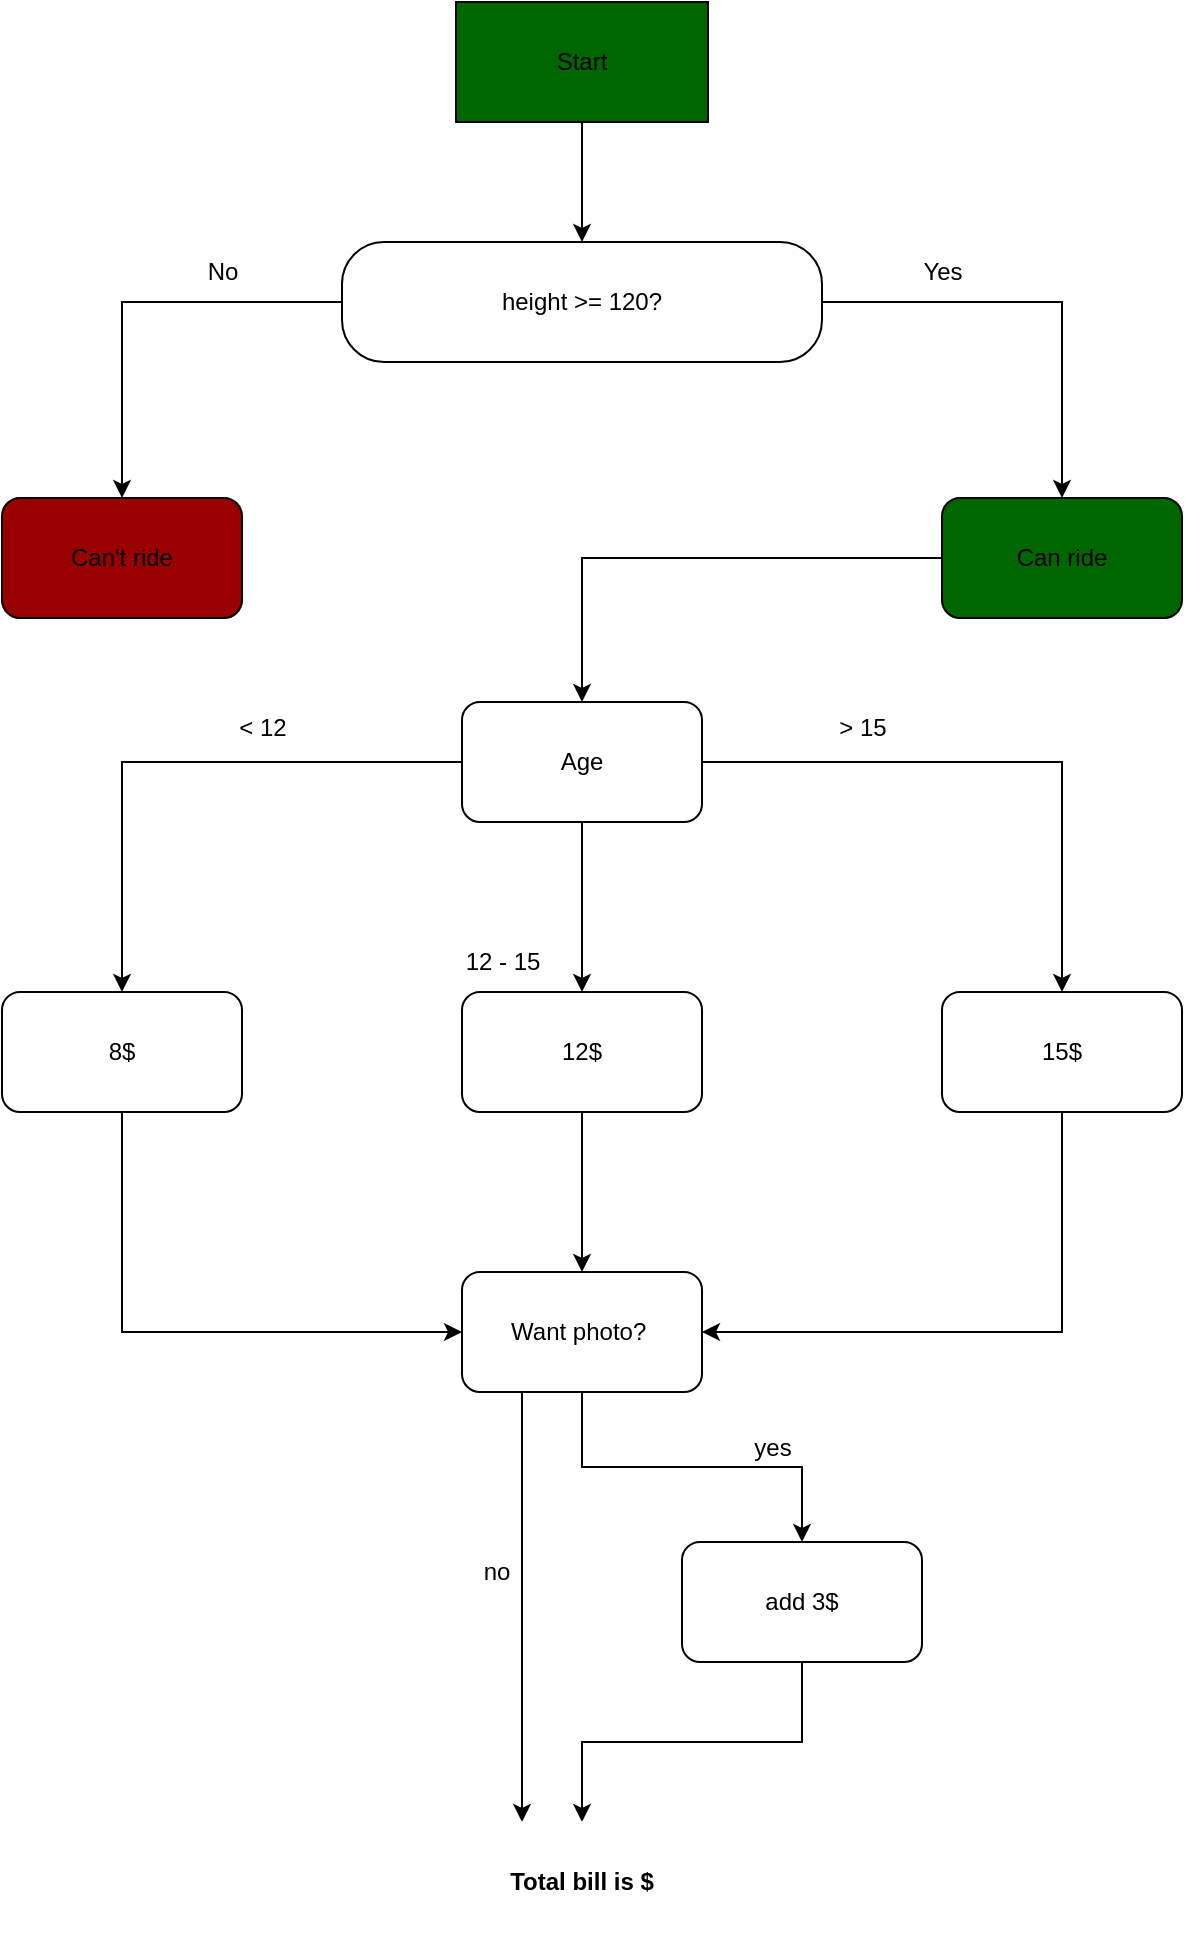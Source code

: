 <mxfile version="21.3.5" type="github">
  <diagram name="Page-1" id="Hrz1Fr33gbOibMHpj_V7">
    <mxGraphModel dx="1672" dy="808" grid="1" gridSize="10" guides="1" tooltips="1" connect="1" arrows="1" fold="1" page="1" pageScale="1" pageWidth="827" pageHeight="1169" math="0" shadow="0">
      <root>
        <mxCell id="0" />
        <mxCell id="1" parent="0" />
        <mxCell id="OhpXjb_4UzoEW2_I3On9-7" style="edgeStyle=orthogonalEdgeStyle;rounded=0;orthogonalLoop=1;jettySize=auto;html=1;exitX=0;exitY=0.5;exitDx=0;exitDy=0;entryX=0.5;entryY=0;entryDx=0;entryDy=0;" parent="1" source="OhpXjb_4UzoEW2_I3On9-10" target="OhpXjb_4UzoEW2_I3On9-2" edge="1">
          <mxGeometry relative="1" as="geometry" />
        </mxCell>
        <mxCell id="OhpXjb_4UzoEW2_I3On9-9" style="edgeStyle=orthogonalEdgeStyle;rounded=0;orthogonalLoop=1;jettySize=auto;html=1;exitX=1;exitY=0.5;exitDx=0;exitDy=0;entryX=0.5;entryY=0;entryDx=0;entryDy=0;" parent="1" source="OhpXjb_4UzoEW2_I3On9-10" target="OhpXjb_4UzoEW2_I3On9-3" edge="1">
          <mxGeometry relative="1" as="geometry" />
        </mxCell>
        <mxCell id="OhpXjb_4UzoEW2_I3On9-12" style="edgeStyle=orthogonalEdgeStyle;rounded=0;orthogonalLoop=1;jettySize=auto;html=1;exitX=0.5;exitY=1;exitDx=0;exitDy=0;entryX=0.5;entryY=0;entryDx=0;entryDy=0;" parent="1" source="OhpXjb_4UzoEW2_I3On9-1" target="OhpXjb_4UzoEW2_I3On9-10" edge="1">
          <mxGeometry relative="1" as="geometry" />
        </mxCell>
        <mxCell id="OhpXjb_4UzoEW2_I3On9-1" value="Start" style="rounded=0;whiteSpace=wrap;html=1;fillColor=#006600;" parent="1" vertex="1">
          <mxGeometry x="357" y="90" width="126" height="60" as="geometry" />
        </mxCell>
        <mxCell id="OhpXjb_4UzoEW2_I3On9-2" value="Can&#39;t ride" style="rounded=1;whiteSpace=wrap;html=1;fillColor=#990000;" parent="1" vertex="1">
          <mxGeometry x="130" y="338" width="120" height="60" as="geometry" />
        </mxCell>
        <mxCell id="O2Vj3xwi59HJd8IcbMKj-3" style="edgeStyle=orthogonalEdgeStyle;rounded=0;orthogonalLoop=1;jettySize=auto;html=1;exitX=0;exitY=0.5;exitDx=0;exitDy=0;entryX=0.5;entryY=0;entryDx=0;entryDy=0;" parent="1" source="OhpXjb_4UzoEW2_I3On9-3" target="O2Vj3xwi59HJd8IcbMKj-1" edge="1">
          <mxGeometry relative="1" as="geometry" />
        </mxCell>
        <mxCell id="OhpXjb_4UzoEW2_I3On9-3" value="Can ride" style="rounded=1;whiteSpace=wrap;html=1;fillColor=#006600;" parent="1" vertex="1">
          <mxGeometry x="600" y="338" width="120" height="60" as="geometry" />
        </mxCell>
        <mxCell id="OhpXjb_4UzoEW2_I3On9-10" value="height &amp;gt;= 120?" style="rounded=1;whiteSpace=wrap;html=1;arcSize=35;" parent="1" vertex="1">
          <mxGeometry x="300" y="210" width="240" height="60" as="geometry" />
        </mxCell>
        <mxCell id="OhpXjb_4UzoEW2_I3On9-14" value="Yes" style="text;html=1;align=center;verticalAlign=middle;resizable=0;points=[];autosize=1;strokeColor=none;fillColor=none;" parent="1" vertex="1">
          <mxGeometry x="580" y="210" width="40" height="30" as="geometry" />
        </mxCell>
        <mxCell id="OhpXjb_4UzoEW2_I3On9-15" value="No" style="text;html=1;align=center;verticalAlign=middle;resizable=0;points=[];autosize=1;strokeColor=none;fillColor=none;" parent="1" vertex="1">
          <mxGeometry x="220" y="210" width="40" height="30" as="geometry" />
        </mxCell>
        <mxCell id="O2Vj3xwi59HJd8IcbMKj-8" style="edgeStyle=orthogonalEdgeStyle;rounded=0;orthogonalLoop=1;jettySize=auto;html=1;exitX=0;exitY=0.5;exitDx=0;exitDy=0;entryX=0.5;entryY=0;entryDx=0;entryDy=0;" parent="1" source="O2Vj3xwi59HJd8IcbMKj-1" target="O2Vj3xwi59HJd8IcbMKj-5" edge="1">
          <mxGeometry relative="1" as="geometry" />
        </mxCell>
        <mxCell id="O2Vj3xwi59HJd8IcbMKj-9" style="edgeStyle=orthogonalEdgeStyle;rounded=0;orthogonalLoop=1;jettySize=auto;html=1;exitX=1;exitY=0.5;exitDx=0;exitDy=0;entryX=0.5;entryY=0;entryDx=0;entryDy=0;" parent="1" source="O2Vj3xwi59HJd8IcbMKj-1" target="O2Vj3xwi59HJd8IcbMKj-4" edge="1">
          <mxGeometry relative="1" as="geometry" />
        </mxCell>
        <mxCell id="O2Vj3xwi59HJd8IcbMKj-10" style="edgeStyle=orthogonalEdgeStyle;rounded=0;orthogonalLoop=1;jettySize=auto;html=1;exitX=0.5;exitY=1;exitDx=0;exitDy=0;entryX=0.5;entryY=0;entryDx=0;entryDy=0;" parent="1" source="O2Vj3xwi59HJd8IcbMKj-1" target="O2Vj3xwi59HJd8IcbMKj-6" edge="1">
          <mxGeometry relative="1" as="geometry" />
        </mxCell>
        <mxCell id="O2Vj3xwi59HJd8IcbMKj-1" value="Age" style="rounded=1;whiteSpace=wrap;html=1;" parent="1" vertex="1">
          <mxGeometry x="360" y="440" width="120" height="60" as="geometry" />
        </mxCell>
        <mxCell id="ZTsc4l54d_2VKCvZoYwU-5" style="edgeStyle=orthogonalEdgeStyle;rounded=0;orthogonalLoop=1;jettySize=auto;html=1;exitX=0.5;exitY=1;exitDx=0;exitDy=0;entryX=1;entryY=0.5;entryDx=0;entryDy=0;" edge="1" parent="1" source="O2Vj3xwi59HJd8IcbMKj-4" target="ZTsc4l54d_2VKCvZoYwU-1">
          <mxGeometry relative="1" as="geometry" />
        </mxCell>
        <mxCell id="O2Vj3xwi59HJd8IcbMKj-4" value="15$" style="rounded=1;whiteSpace=wrap;html=1;" parent="1" vertex="1">
          <mxGeometry x="600" y="585" width="120" height="60" as="geometry" />
        </mxCell>
        <mxCell id="ZTsc4l54d_2VKCvZoYwU-4" style="edgeStyle=orthogonalEdgeStyle;rounded=0;orthogonalLoop=1;jettySize=auto;html=1;exitX=0.5;exitY=1;exitDx=0;exitDy=0;entryX=0;entryY=0.5;entryDx=0;entryDy=0;" edge="1" parent="1" source="O2Vj3xwi59HJd8IcbMKj-5" target="ZTsc4l54d_2VKCvZoYwU-1">
          <mxGeometry relative="1" as="geometry" />
        </mxCell>
        <mxCell id="O2Vj3xwi59HJd8IcbMKj-5" value="8$" style="rounded=1;whiteSpace=wrap;html=1;" parent="1" vertex="1">
          <mxGeometry x="130" y="585" width="120" height="60" as="geometry" />
        </mxCell>
        <mxCell id="ZTsc4l54d_2VKCvZoYwU-2" value="" style="edgeStyle=orthogonalEdgeStyle;rounded=0;orthogonalLoop=1;jettySize=auto;html=1;" edge="1" parent="1" source="O2Vj3xwi59HJd8IcbMKj-6" target="ZTsc4l54d_2VKCvZoYwU-1">
          <mxGeometry relative="1" as="geometry" />
        </mxCell>
        <mxCell id="O2Vj3xwi59HJd8IcbMKj-6" value="12$" style="rounded=1;whiteSpace=wrap;html=1;" parent="1" vertex="1">
          <mxGeometry x="360" y="585" width="120" height="60" as="geometry" />
        </mxCell>
        <mxCell id="O2Vj3xwi59HJd8IcbMKj-11" value="&amp;lt; 12" style="text;html=1;align=center;verticalAlign=middle;resizable=0;points=[];autosize=1;strokeColor=none;fillColor=none;" parent="1" vertex="1">
          <mxGeometry x="235" y="438" width="50" height="30" as="geometry" />
        </mxCell>
        <mxCell id="O2Vj3xwi59HJd8IcbMKj-12" value="&amp;gt; 15" style="text;html=1;align=center;verticalAlign=middle;resizable=0;points=[];autosize=1;strokeColor=none;fillColor=none;" parent="1" vertex="1">
          <mxGeometry x="535" y="438" width="50" height="30" as="geometry" />
        </mxCell>
        <mxCell id="O2Vj3xwi59HJd8IcbMKj-13" value="12 - 15" style="text;html=1;align=center;verticalAlign=middle;resizable=0;points=[];autosize=1;strokeColor=none;fillColor=none;" parent="1" vertex="1">
          <mxGeometry x="350" y="555" width="60" height="30" as="geometry" />
        </mxCell>
        <mxCell id="ZTsc4l54d_2VKCvZoYwU-10" style="edgeStyle=orthogonalEdgeStyle;rounded=0;orthogonalLoop=1;jettySize=auto;html=1;exitX=0.5;exitY=1;exitDx=0;exitDy=0;entryX=0.5;entryY=0;entryDx=0;entryDy=0;" edge="1" parent="1" source="ZTsc4l54d_2VKCvZoYwU-1" target="ZTsc4l54d_2VKCvZoYwU-8">
          <mxGeometry relative="1" as="geometry" />
        </mxCell>
        <mxCell id="ZTsc4l54d_2VKCvZoYwU-15" style="edgeStyle=orthogonalEdgeStyle;rounded=0;orthogonalLoop=1;jettySize=auto;html=1;exitX=0.25;exitY=1;exitDx=0;exitDy=0;entryX=0.25;entryY=0;entryDx=0;entryDy=0;" edge="1" parent="1" source="ZTsc4l54d_2VKCvZoYwU-1" target="ZTsc4l54d_2VKCvZoYwU-13">
          <mxGeometry relative="1" as="geometry" />
        </mxCell>
        <mxCell id="ZTsc4l54d_2VKCvZoYwU-1" value="Want photo?&amp;nbsp;" style="whiteSpace=wrap;html=1;rounded=1;" vertex="1" parent="1">
          <mxGeometry x="360" y="725" width="120" height="60" as="geometry" />
        </mxCell>
        <mxCell id="ZTsc4l54d_2VKCvZoYwU-14" value="" style="edgeStyle=orthogonalEdgeStyle;rounded=0;orthogonalLoop=1;jettySize=auto;html=1;" edge="1" parent="1" source="ZTsc4l54d_2VKCvZoYwU-8" target="ZTsc4l54d_2VKCvZoYwU-13">
          <mxGeometry relative="1" as="geometry" />
        </mxCell>
        <mxCell id="ZTsc4l54d_2VKCvZoYwU-8" value="add 3$" style="whiteSpace=wrap;html=1;rounded=1;" vertex="1" parent="1">
          <mxGeometry x="470" y="860" width="120" height="60" as="geometry" />
        </mxCell>
        <mxCell id="ZTsc4l54d_2VKCvZoYwU-11" value="no" style="text;html=1;align=center;verticalAlign=middle;resizable=0;points=[];autosize=1;strokeColor=none;fillColor=none;" vertex="1" parent="1">
          <mxGeometry x="357" y="860" width="40" height="30" as="geometry" />
        </mxCell>
        <mxCell id="ZTsc4l54d_2VKCvZoYwU-12" value="yes" style="text;html=1;align=center;verticalAlign=middle;resizable=0;points=[];autosize=1;strokeColor=none;fillColor=none;" vertex="1" parent="1">
          <mxGeometry x="495" y="798" width="40" height="30" as="geometry" />
        </mxCell>
        <mxCell id="ZTsc4l54d_2VKCvZoYwU-13" value="&lt;font color=&quot;#000000&quot;&gt;&lt;b&gt;Total bill is $&lt;/b&gt;&lt;/font&gt;" style="whiteSpace=wrap;html=1;rounded=1;fillColor=#FFFFFF;strokeColor=#FFFFFF;" vertex="1" parent="1">
          <mxGeometry x="360" y="1000" width="120" height="60" as="geometry" />
        </mxCell>
      </root>
    </mxGraphModel>
  </diagram>
</mxfile>
